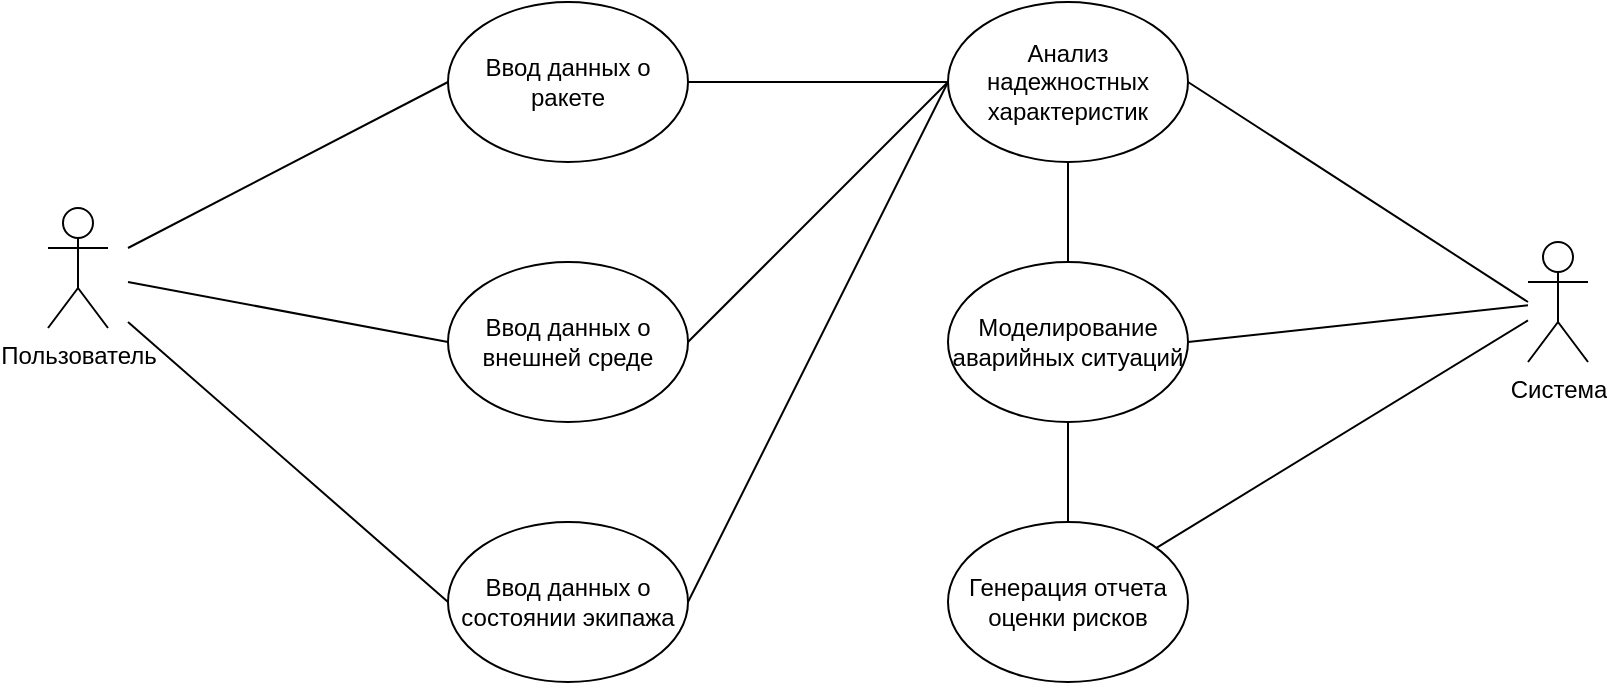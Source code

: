 <mxfile version="25.0.1">
  <diagram name="Page-1" id="e7e014a7-5840-1c2e-5031-d8a46d1fe8dd">
    <mxGraphModel dx="915" dy="690" grid="1" gridSize="10" guides="1" tooltips="1" connect="1" arrows="1" fold="1" page="1" pageScale="1" pageWidth="1169" pageHeight="826" background="none" math="0" shadow="0">
      <root>
        <mxCell id="0" />
        <mxCell id="1" parent="0" />
        <mxCell id="J7kEjKrZXmkk3Sq2YOT_-41" value="Ввод данных о ракете" style="ellipse;whiteSpace=wrap;html=1;" vertex="1" parent="1">
          <mxGeometry x="310" y="350" width="120" height="80" as="geometry" />
        </mxCell>
        <mxCell id="J7kEjKrZXmkk3Sq2YOT_-42" value="Ввод данных о внешней среде" style="ellipse;whiteSpace=wrap;html=1;" vertex="1" parent="1">
          <mxGeometry x="310" y="480" width="120" height="80" as="geometry" />
        </mxCell>
        <mxCell id="J7kEjKrZXmkk3Sq2YOT_-43" value="Ввод данных о состоянии экипажа" style="ellipse;whiteSpace=wrap;html=1;" vertex="1" parent="1">
          <mxGeometry x="310" y="610" width="120" height="80" as="geometry" />
        </mxCell>
        <mxCell id="J7kEjKrZXmkk3Sq2YOT_-44" value="Анализ надежностных характеристик" style="ellipse;whiteSpace=wrap;html=1;" vertex="1" parent="1">
          <mxGeometry x="560" y="350" width="120" height="80" as="geometry" />
        </mxCell>
        <mxCell id="J7kEjKrZXmkk3Sq2YOT_-45" value="Пользователь" style="shape=umlActor;verticalLabelPosition=bottom;verticalAlign=top;html=1;outlineConnect=0;" vertex="1" parent="1">
          <mxGeometry x="110" y="453" width="30" height="60" as="geometry" />
        </mxCell>
        <mxCell id="J7kEjKrZXmkk3Sq2YOT_-48" value="Система" style="shape=umlActor;verticalLabelPosition=bottom;verticalAlign=top;html=1;outlineConnect=0;" vertex="1" parent="1">
          <mxGeometry x="850" y="470" width="30" height="60" as="geometry" />
        </mxCell>
        <mxCell id="J7kEjKrZXmkk3Sq2YOT_-51" value="Моделирование аварийных ситуаций" style="ellipse;whiteSpace=wrap;html=1;" vertex="1" parent="1">
          <mxGeometry x="560" y="480" width="120" height="80" as="geometry" />
        </mxCell>
        <mxCell id="J7kEjKrZXmkk3Sq2YOT_-52" value="Генерация отчета оценки рисков" style="ellipse;whiteSpace=wrap;html=1;" vertex="1" parent="1">
          <mxGeometry x="560" y="610" width="120" height="80" as="geometry" />
        </mxCell>
        <mxCell id="J7kEjKrZXmkk3Sq2YOT_-54" value="" style="endArrow=none;html=1;rounded=0;entryX=0;entryY=0.5;entryDx=0;entryDy=0;" edge="1" parent="1" target="J7kEjKrZXmkk3Sq2YOT_-41">
          <mxGeometry width="50" height="50" relative="1" as="geometry">
            <mxPoint x="150" y="473" as="sourcePoint" />
            <mxPoint x="550" y="600" as="targetPoint" />
          </mxGeometry>
        </mxCell>
        <mxCell id="J7kEjKrZXmkk3Sq2YOT_-55" value="" style="endArrow=none;html=1;rounded=0;entryX=0;entryY=0.5;entryDx=0;entryDy=0;" edge="1" parent="1" target="J7kEjKrZXmkk3Sq2YOT_-42">
          <mxGeometry width="50" height="50" relative="1" as="geometry">
            <mxPoint x="150" y="490" as="sourcePoint" />
            <mxPoint x="550" y="600" as="targetPoint" />
          </mxGeometry>
        </mxCell>
        <mxCell id="J7kEjKrZXmkk3Sq2YOT_-56" value="" style="endArrow=none;html=1;rounded=0;entryX=0;entryY=0.5;entryDx=0;entryDy=0;" edge="1" parent="1" target="J7kEjKrZXmkk3Sq2YOT_-43">
          <mxGeometry width="50" height="50" relative="1" as="geometry">
            <mxPoint x="150" y="510" as="sourcePoint" />
            <mxPoint x="550" y="600" as="targetPoint" />
          </mxGeometry>
        </mxCell>
        <mxCell id="J7kEjKrZXmkk3Sq2YOT_-57" value="" style="endArrow=none;html=1;rounded=0;exitX=1;exitY=0.5;exitDx=0;exitDy=0;" edge="1" parent="1" source="J7kEjKrZXmkk3Sq2YOT_-43">
          <mxGeometry width="50" height="50" relative="1" as="geometry">
            <mxPoint x="500" y="650" as="sourcePoint" />
            <mxPoint x="560" y="390" as="targetPoint" />
          </mxGeometry>
        </mxCell>
        <mxCell id="J7kEjKrZXmkk3Sq2YOT_-58" value="" style="endArrow=none;html=1;rounded=0;exitX=1;exitY=0.5;exitDx=0;exitDy=0;entryX=0;entryY=0.5;entryDx=0;entryDy=0;" edge="1" parent="1" source="J7kEjKrZXmkk3Sq2YOT_-42" target="J7kEjKrZXmkk3Sq2YOT_-44">
          <mxGeometry width="50" height="50" relative="1" as="geometry">
            <mxPoint x="500" y="650" as="sourcePoint" />
            <mxPoint x="550" y="600" as="targetPoint" />
          </mxGeometry>
        </mxCell>
        <mxCell id="J7kEjKrZXmkk3Sq2YOT_-59" value="" style="endArrow=none;html=1;rounded=0;exitX=1;exitY=0.5;exitDx=0;exitDy=0;entryX=0;entryY=0.5;entryDx=0;entryDy=0;" edge="1" parent="1" source="J7kEjKrZXmkk3Sq2YOT_-41" target="J7kEjKrZXmkk3Sq2YOT_-44">
          <mxGeometry width="50" height="50" relative="1" as="geometry">
            <mxPoint x="500" y="650" as="sourcePoint" />
            <mxPoint x="550" y="600" as="targetPoint" />
          </mxGeometry>
        </mxCell>
        <mxCell id="J7kEjKrZXmkk3Sq2YOT_-60" value="" style="endArrow=none;html=1;rounded=0;entryX=0.5;entryY=1;entryDx=0;entryDy=0;exitX=0.5;exitY=0;exitDx=0;exitDy=0;" edge="1" parent="1" source="J7kEjKrZXmkk3Sq2YOT_-51" target="J7kEjKrZXmkk3Sq2YOT_-44">
          <mxGeometry width="50" height="50" relative="1" as="geometry">
            <mxPoint x="500" y="650" as="sourcePoint" />
            <mxPoint x="550" y="600" as="targetPoint" />
          </mxGeometry>
        </mxCell>
        <mxCell id="J7kEjKrZXmkk3Sq2YOT_-61" value="" style="endArrow=none;html=1;rounded=0;entryX=0.5;entryY=1;entryDx=0;entryDy=0;exitX=0.5;exitY=0;exitDx=0;exitDy=0;" edge="1" parent="1" source="J7kEjKrZXmkk3Sq2YOT_-52" target="J7kEjKrZXmkk3Sq2YOT_-51">
          <mxGeometry width="50" height="50" relative="1" as="geometry">
            <mxPoint x="500" y="650" as="sourcePoint" />
            <mxPoint x="550" y="600" as="targetPoint" />
          </mxGeometry>
        </mxCell>
        <mxCell id="J7kEjKrZXmkk3Sq2YOT_-62" value="" style="endArrow=none;html=1;rounded=0;" edge="1" parent="1" source="J7kEjKrZXmkk3Sq2YOT_-52" target="J7kEjKrZXmkk3Sq2YOT_-48">
          <mxGeometry width="50" height="50" relative="1" as="geometry">
            <mxPoint x="500" y="650" as="sourcePoint" />
            <mxPoint x="550" y="600" as="targetPoint" />
          </mxGeometry>
        </mxCell>
        <mxCell id="J7kEjKrZXmkk3Sq2YOT_-63" value="" style="endArrow=none;html=1;rounded=0;exitX=1;exitY=0.5;exitDx=0;exitDy=0;" edge="1" parent="1" source="J7kEjKrZXmkk3Sq2YOT_-51" target="J7kEjKrZXmkk3Sq2YOT_-48">
          <mxGeometry width="50" height="50" relative="1" as="geometry">
            <mxPoint x="500" y="650" as="sourcePoint" />
            <mxPoint x="550" y="600" as="targetPoint" />
          </mxGeometry>
        </mxCell>
        <mxCell id="J7kEjKrZXmkk3Sq2YOT_-64" value="" style="endArrow=none;html=1;rounded=0;entryX=1;entryY=0.5;entryDx=0;entryDy=0;" edge="1" parent="1" target="J7kEjKrZXmkk3Sq2YOT_-44">
          <mxGeometry width="50" height="50" relative="1" as="geometry">
            <mxPoint x="850" y="500" as="sourcePoint" />
            <mxPoint x="550" y="600" as="targetPoint" />
          </mxGeometry>
        </mxCell>
      </root>
    </mxGraphModel>
  </diagram>
</mxfile>
